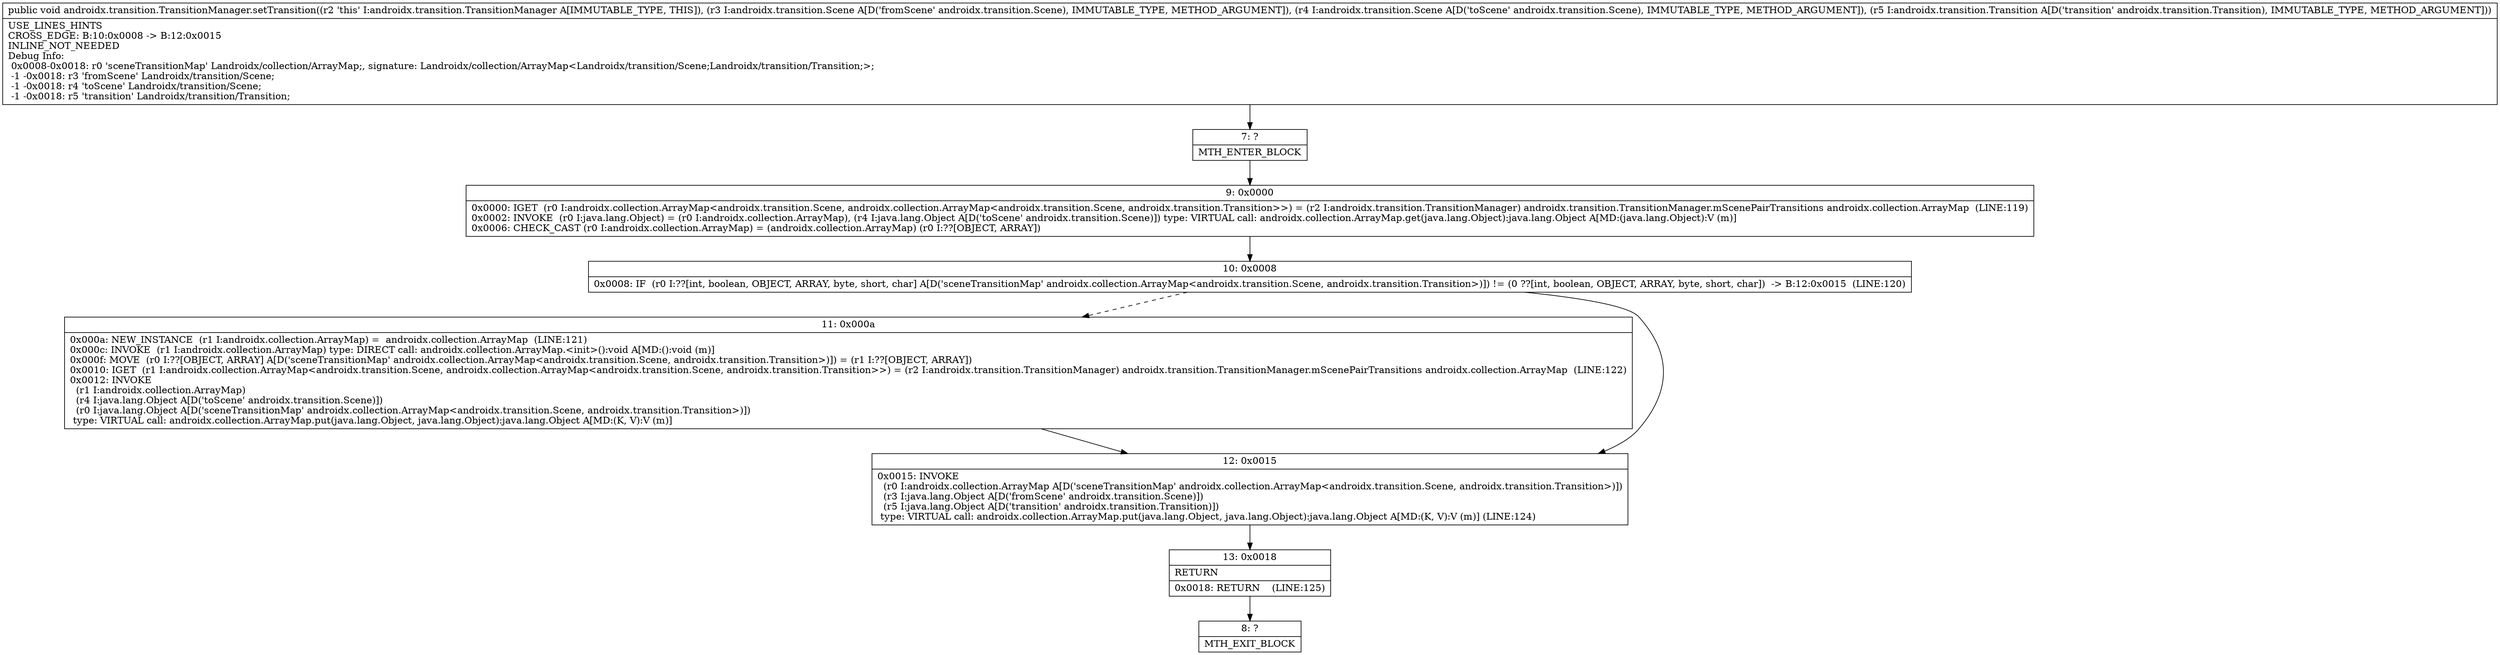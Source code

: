 digraph "CFG forandroidx.transition.TransitionManager.setTransition(Landroidx\/transition\/Scene;Landroidx\/transition\/Scene;Landroidx\/transition\/Transition;)V" {
Node_7 [shape=record,label="{7\:\ ?|MTH_ENTER_BLOCK\l}"];
Node_9 [shape=record,label="{9\:\ 0x0000|0x0000: IGET  (r0 I:androidx.collection.ArrayMap\<androidx.transition.Scene, androidx.collection.ArrayMap\<androidx.transition.Scene, androidx.transition.Transition\>\>) = (r2 I:androidx.transition.TransitionManager) androidx.transition.TransitionManager.mScenePairTransitions androidx.collection.ArrayMap  (LINE:119)\l0x0002: INVOKE  (r0 I:java.lang.Object) = (r0 I:androidx.collection.ArrayMap), (r4 I:java.lang.Object A[D('toScene' androidx.transition.Scene)]) type: VIRTUAL call: androidx.collection.ArrayMap.get(java.lang.Object):java.lang.Object A[MD:(java.lang.Object):V (m)]\l0x0006: CHECK_CAST (r0 I:androidx.collection.ArrayMap) = (androidx.collection.ArrayMap) (r0 I:??[OBJECT, ARRAY]) \l}"];
Node_10 [shape=record,label="{10\:\ 0x0008|0x0008: IF  (r0 I:??[int, boolean, OBJECT, ARRAY, byte, short, char] A[D('sceneTransitionMap' androidx.collection.ArrayMap\<androidx.transition.Scene, androidx.transition.Transition\>)]) != (0 ??[int, boolean, OBJECT, ARRAY, byte, short, char])  \-\> B:12:0x0015  (LINE:120)\l}"];
Node_11 [shape=record,label="{11\:\ 0x000a|0x000a: NEW_INSTANCE  (r1 I:androidx.collection.ArrayMap) =  androidx.collection.ArrayMap  (LINE:121)\l0x000c: INVOKE  (r1 I:androidx.collection.ArrayMap) type: DIRECT call: androidx.collection.ArrayMap.\<init\>():void A[MD:():void (m)]\l0x000f: MOVE  (r0 I:??[OBJECT, ARRAY] A[D('sceneTransitionMap' androidx.collection.ArrayMap\<androidx.transition.Scene, androidx.transition.Transition\>)]) = (r1 I:??[OBJECT, ARRAY]) \l0x0010: IGET  (r1 I:androidx.collection.ArrayMap\<androidx.transition.Scene, androidx.collection.ArrayMap\<androidx.transition.Scene, androidx.transition.Transition\>\>) = (r2 I:androidx.transition.TransitionManager) androidx.transition.TransitionManager.mScenePairTransitions androidx.collection.ArrayMap  (LINE:122)\l0x0012: INVOKE  \l  (r1 I:androidx.collection.ArrayMap)\l  (r4 I:java.lang.Object A[D('toScene' androidx.transition.Scene)])\l  (r0 I:java.lang.Object A[D('sceneTransitionMap' androidx.collection.ArrayMap\<androidx.transition.Scene, androidx.transition.Transition\>)])\l type: VIRTUAL call: androidx.collection.ArrayMap.put(java.lang.Object, java.lang.Object):java.lang.Object A[MD:(K, V):V (m)]\l}"];
Node_12 [shape=record,label="{12\:\ 0x0015|0x0015: INVOKE  \l  (r0 I:androidx.collection.ArrayMap A[D('sceneTransitionMap' androidx.collection.ArrayMap\<androidx.transition.Scene, androidx.transition.Transition\>)])\l  (r3 I:java.lang.Object A[D('fromScene' androidx.transition.Scene)])\l  (r5 I:java.lang.Object A[D('transition' androidx.transition.Transition)])\l type: VIRTUAL call: androidx.collection.ArrayMap.put(java.lang.Object, java.lang.Object):java.lang.Object A[MD:(K, V):V (m)] (LINE:124)\l}"];
Node_13 [shape=record,label="{13\:\ 0x0018|RETURN\l|0x0018: RETURN    (LINE:125)\l}"];
Node_8 [shape=record,label="{8\:\ ?|MTH_EXIT_BLOCK\l}"];
MethodNode[shape=record,label="{public void androidx.transition.TransitionManager.setTransition((r2 'this' I:androidx.transition.TransitionManager A[IMMUTABLE_TYPE, THIS]), (r3 I:androidx.transition.Scene A[D('fromScene' androidx.transition.Scene), IMMUTABLE_TYPE, METHOD_ARGUMENT]), (r4 I:androidx.transition.Scene A[D('toScene' androidx.transition.Scene), IMMUTABLE_TYPE, METHOD_ARGUMENT]), (r5 I:androidx.transition.Transition A[D('transition' androidx.transition.Transition), IMMUTABLE_TYPE, METHOD_ARGUMENT]))  | USE_LINES_HINTS\lCROSS_EDGE: B:10:0x0008 \-\> B:12:0x0015\lINLINE_NOT_NEEDED\lDebug Info:\l  0x0008\-0x0018: r0 'sceneTransitionMap' Landroidx\/collection\/ArrayMap;, signature: Landroidx\/collection\/ArrayMap\<Landroidx\/transition\/Scene;Landroidx\/transition\/Transition;\>;\l  \-1 \-0x0018: r3 'fromScene' Landroidx\/transition\/Scene;\l  \-1 \-0x0018: r4 'toScene' Landroidx\/transition\/Scene;\l  \-1 \-0x0018: r5 'transition' Landroidx\/transition\/Transition;\l}"];
MethodNode -> Node_7;Node_7 -> Node_9;
Node_9 -> Node_10;
Node_10 -> Node_11[style=dashed];
Node_10 -> Node_12;
Node_11 -> Node_12;
Node_12 -> Node_13;
Node_13 -> Node_8;
}

